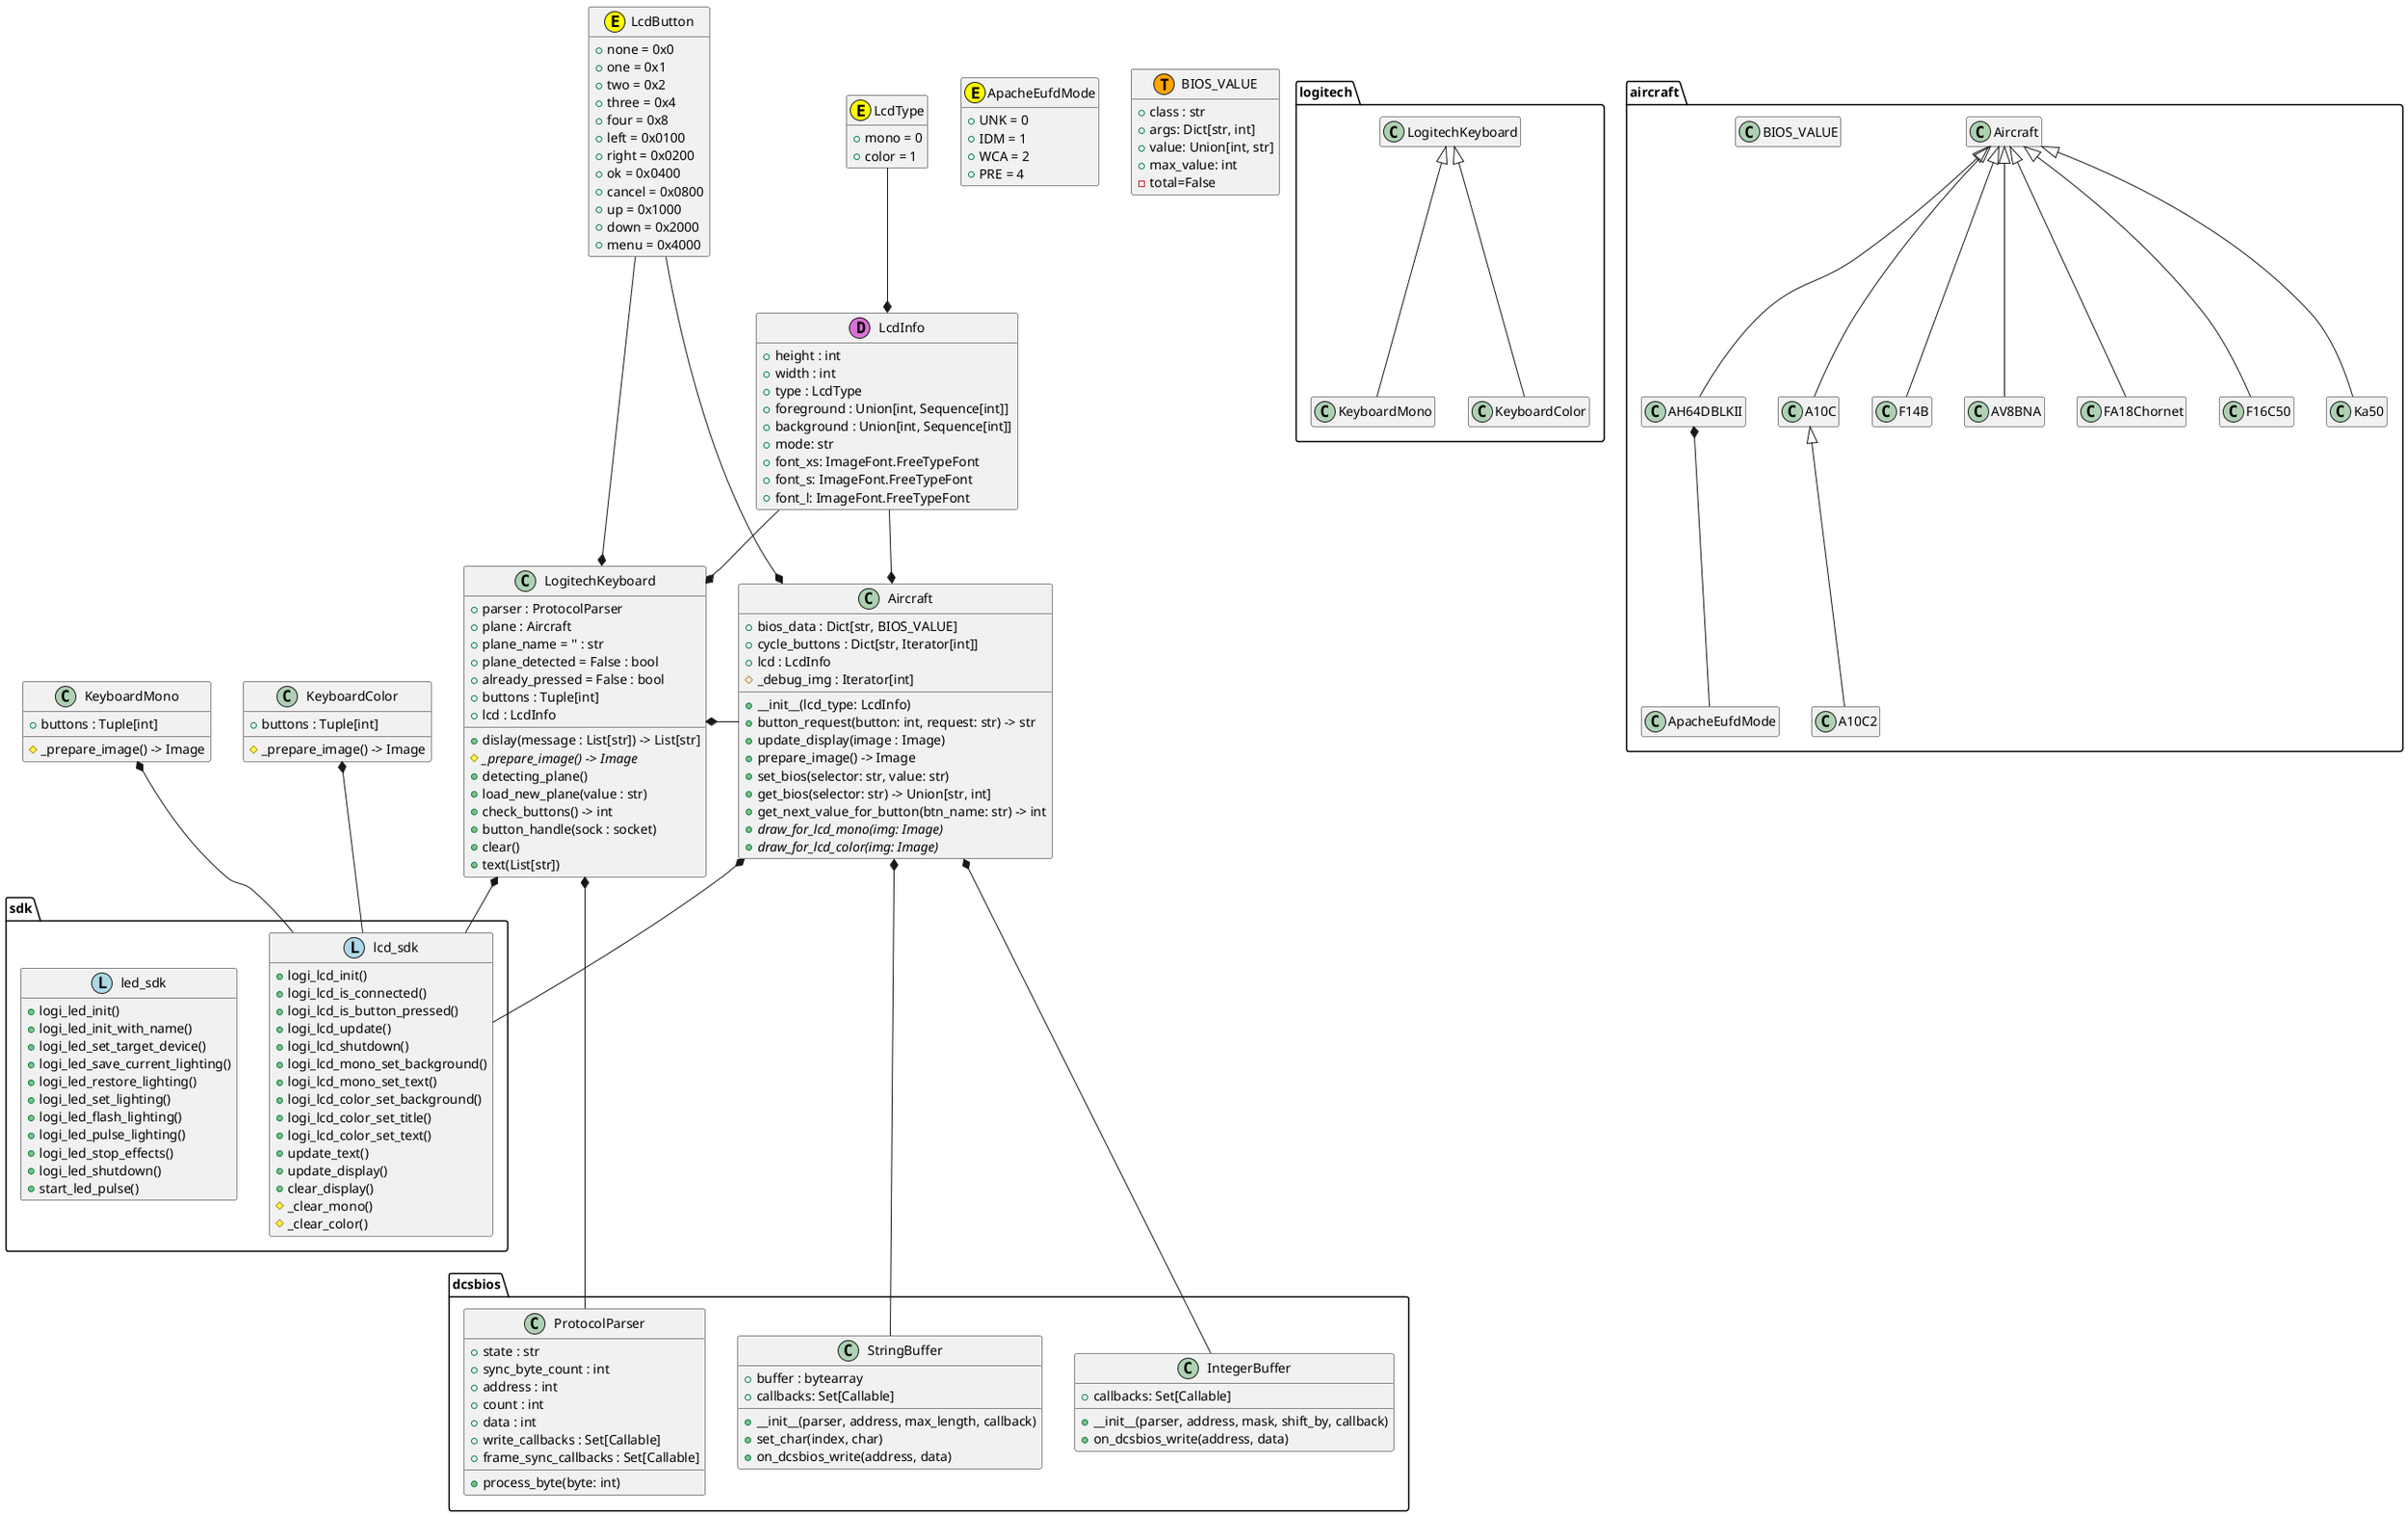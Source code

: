 @startuml
hide empty members

package dcsbios {
    class ProtocolParser {
        + state : str
        + sync_byte_count : int
        + address : int
        + count : int
        + data : int
        + write_callbacks : Set[Callable]
        + frame_sync_callbacks : Set[Callable]
        + process_byte(byte: int)
    }

    class StringBuffer {
        + buffer : bytearray
        + callbacks: Set[Callable]
        + __init__(parser, address, max_length, callback)
        + set_char(index, char)
        + on_dcsbios_write(address, data)
    }

    class IntegerBuffer {
        + callbacks: Set[Callable]
        + __init__(parser, address, mask, shift_by, callback)
        + on_dcsbios_write(address, data)
    }
}

package logitech {
    LogitechKeyboard <|-- KeyboardMono
    LogitechKeyboard <|-- KeyboardColor
}

class LogitechKeyboard {
    + parser : ProtocolParser
    + plane : Aircraft
    + plane_name = '' : str
    + plane_detected = False : bool
    + already_pressed = False : bool
    + buttons : Tuple[int]
    + lcd : LcdInfo
    + dislay(message : List[str]) -> List[str]
    # {abstract} _prepare_image() -> Image
    + detecting_plane()
    + load_new_plane(value : str)
    + check_buttons() -> int
    + button_handle(sock : socket)
    + clear()
    + text(List[str])
}

class KeyboardMono {
    + buttons : Tuple[int]
    # _prepare_image() -> Image
}

class KeyboardColor {
    + buttons : Tuple[int]
    # _prepare_image() -> Image
}

package aircraft {
  Aircraft <|-- FA18Chornet
  Aircraft <|-- F16C50
  Aircraft <|-- Ka50
  Aircraft <|-- AH64DBLKII
  Aircraft <|-- A10C
  A10C <|-- A10C2
  Aircraft <|-- F14B
  Aircraft <|-- AV8BNA
  class BIOS_VALUE
  AH64DBLKII *-- ApacheEufdMode
}

class Aircraft {
    + bios_data : Dict[str, BIOS_VALUE]
    + cycle_buttons : Dict[str, Iterator[int]]
    + lcd : LcdInfo
    # _debug_img : Iterator[int]
    + __init__(lcd_type: LcdInfo)
    + button_request(button: int, request: str) -> str
    + update_display(image : Image)
    + prepare_image() -> Image
    + set_bios(selector: str, value: str)
    + get_bios(selector: str) -> Union[str, int]
    + get_next_value_for_button(btn_name: str) -> int
    + {abstract} draw_for_lcd_mono(img: Image)
    + {abstract} draw_for_lcd_color(img: Image)
}

class ApacheEufdMode <<(E,yellow)>> {
    + UNK = 0
    + IDM = 1
    + WCA = 2
    + PRE = 4
}

class BIOS_VALUE <<(T,orange)>> {
    + class : str
    + args: Dict[str, int]
    + value: Union[int, str]
    + max_value: int
    - total=False
}

class LcdInfo <<(D,orchid)>> {
    + height : int
    + width : int
    + type : LcdType
    + foreground : Union[int, Sequence[int]]
    + background : Union[int, Sequence[int]]
    + mode: str
    + font_xs: ImageFont.FreeTypeFont
    + font_s: ImageFont.FreeTypeFont
    + font_l: ImageFont.FreeTypeFont
}

class LcdType <<(E,yellow)>> {
    + mono = 0
    + color = 1
}

class LcdButton <<(E,yellow)>> {
    + none = 0x0
    + one = 0x1
    + two = 0x2
    + three = 0x4
    + four = 0x8
    + left = 0x0100
    + right = 0x0200
    + ok = 0x0400
    + cancel = 0x0800
    + up = 0x1000
    + down = 0x2000
    + menu = 0x4000
}


LcdType --* LcdInfo
LcdButton ---* LogitechKeyboard
LcdButton ---* Aircraft

package sdk{
    class lcd_sdk <<(L,lightblue)>> {
        + logi_lcd_init()
        + logi_lcd_is_connected()
        + logi_lcd_is_button_pressed()
        + logi_lcd_update()
        + logi_lcd_shutdown()
        + logi_lcd_mono_set_background()
        + logi_lcd_mono_set_text()
        + logi_lcd_color_set_background()
        + logi_lcd_color_set_title()
        + logi_lcd_color_set_text()
        + update_text()
        + update_display()
        + clear_display()
        # _clear_mono()
        # _clear_color()
    }
    class led_sdk <<(L,lightblue)>> {
        + logi_led_init()
        + logi_led_init_with_name()
        + logi_led_set_target_device()
        + logi_led_save_current_lighting()
        + logi_led_restore_lighting()
        + logi_led_set_lighting()
        + logi_led_flash_lighting()
        + logi_led_pulse_lighting()
        + logi_led_stop_effects()
        + logi_led_shutdown()
        + start_led_pulse()
    }
}

LogitechKeyboard *- Aircraft
LcdInfo -* LogitechKeyboard
LogitechKeyboard *--- ProtocolParser
LogitechKeyboard *-- lcd_sdk

KeyboardMono *-- lcd_sdk
KeyboardColor *-- lcd_sdk

LcdInfo --* Aircraft
Aircraft *-- StringBuffer
Aircraft *-- IntegerBuffer
Aircraft *-- lcd_sdk
@enduml